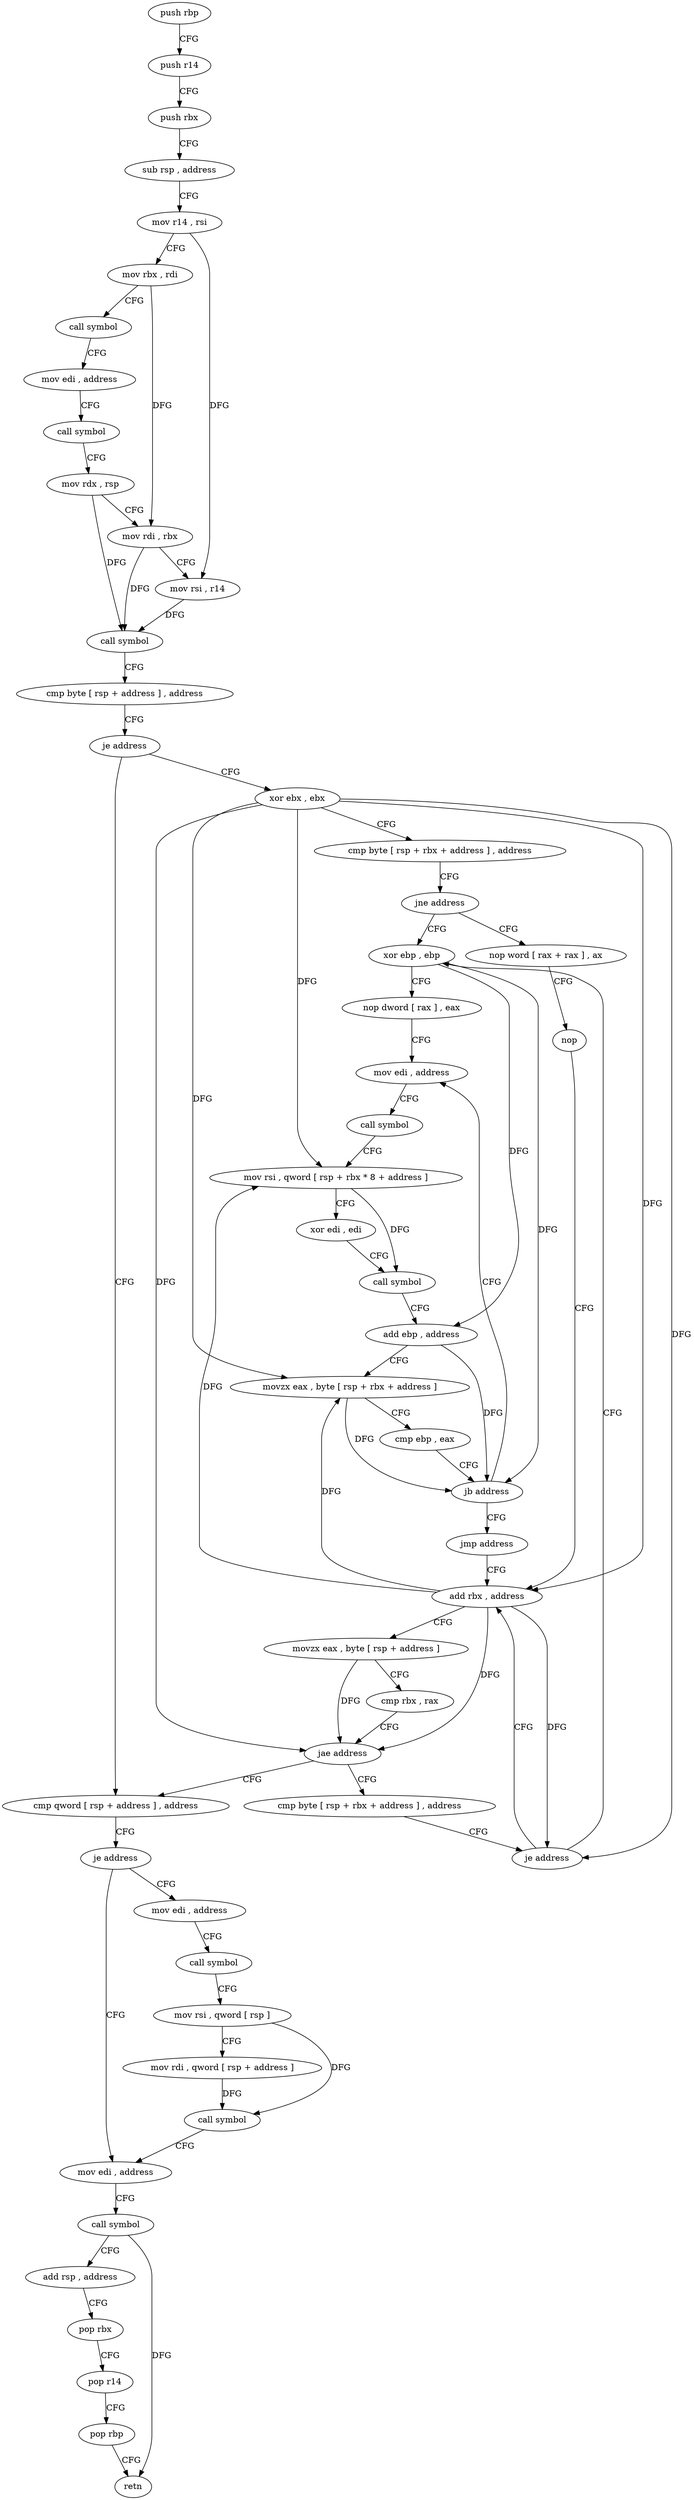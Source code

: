 digraph "func" {
"4204880" [label = "push rbp" ]
"4204881" [label = "push r14" ]
"4204883" [label = "push rbx" ]
"4204884" [label = "sub rsp , address" ]
"4204891" [label = "mov r14 , rsi" ]
"4204894" [label = "mov rbx , rdi" ]
"4204897" [label = "call symbol" ]
"4204902" [label = "mov edi , address" ]
"4204907" [label = "call symbol" ]
"4204912" [label = "mov rdx , rsp" ]
"4204915" [label = "mov rdi , rbx" ]
"4204918" [label = "mov rsi , r14" ]
"4204921" [label = "call symbol" ]
"4204926" [label = "cmp byte [ rsp + address ] , address" ]
"4204934" [label = "je address" ]
"4205031" [label = "cmp qword [ rsp + address ] , address" ]
"4204936" [label = "xor ebx , ebx" ]
"4205037" [label = "je address" ]
"4205063" [label = "mov edi , address" ]
"4205039" [label = "mov edi , address" ]
"4204938" [label = "cmp byte [ rsp + rbx + address ] , address" ]
"4204946" [label = "jne address" ]
"4204987" [label = "xor ebp , ebp" ]
"4204948" [label = "nop word [ rax + rax ] , ax" ]
"4205068" [label = "call symbol" ]
"4205073" [label = "add rsp , address" ]
"4205080" [label = "pop rbx" ]
"4205081" [label = "pop r14" ]
"4205083" [label = "pop rbp" ]
"4205084" [label = "retn" ]
"4205044" [label = "call symbol" ]
"4205049" [label = "mov rsi , qword [ rsp ]" ]
"4205053" [label = "mov rdi , qword [ rsp + address ]" ]
"4205058" [label = "call symbol" ]
"4204989" [label = "nop dword [ rax ] , eax" ]
"4204992" [label = "mov edi , address" ]
"4204958" [label = "nop" ]
"4204960" [label = "add rbx , address" ]
"4204997" [label = "call symbol" ]
"4205002" [label = "mov rsi , qword [ rsp + rbx * 8 + address ]" ]
"4205007" [label = "xor edi , edi" ]
"4205009" [label = "call symbol" ]
"4205014" [label = "add ebp , address" ]
"4205017" [label = "movzx eax , byte [ rsp + rbx + address ]" ]
"4205025" [label = "cmp ebp , eax" ]
"4205027" [label = "jb address" ]
"4205029" [label = "jmp address" ]
"4204977" [label = "cmp byte [ rsp + rbx + address ] , address" ]
"4204985" [label = "je address" ]
"4204964" [label = "movzx eax , byte [ rsp + address ]" ]
"4204972" [label = "cmp rbx , rax" ]
"4204975" [label = "jae address" ]
"4204880" -> "4204881" [ label = "CFG" ]
"4204881" -> "4204883" [ label = "CFG" ]
"4204883" -> "4204884" [ label = "CFG" ]
"4204884" -> "4204891" [ label = "CFG" ]
"4204891" -> "4204894" [ label = "CFG" ]
"4204891" -> "4204918" [ label = "DFG" ]
"4204894" -> "4204897" [ label = "CFG" ]
"4204894" -> "4204915" [ label = "DFG" ]
"4204897" -> "4204902" [ label = "CFG" ]
"4204902" -> "4204907" [ label = "CFG" ]
"4204907" -> "4204912" [ label = "CFG" ]
"4204912" -> "4204915" [ label = "CFG" ]
"4204912" -> "4204921" [ label = "DFG" ]
"4204915" -> "4204918" [ label = "CFG" ]
"4204915" -> "4204921" [ label = "DFG" ]
"4204918" -> "4204921" [ label = "DFG" ]
"4204921" -> "4204926" [ label = "CFG" ]
"4204926" -> "4204934" [ label = "CFG" ]
"4204934" -> "4205031" [ label = "CFG" ]
"4204934" -> "4204936" [ label = "CFG" ]
"4205031" -> "4205037" [ label = "CFG" ]
"4204936" -> "4204938" [ label = "CFG" ]
"4204936" -> "4205002" [ label = "DFG" ]
"4204936" -> "4205017" [ label = "DFG" ]
"4204936" -> "4204960" [ label = "DFG" ]
"4204936" -> "4204975" [ label = "DFG" ]
"4204936" -> "4204985" [ label = "DFG" ]
"4205037" -> "4205063" [ label = "CFG" ]
"4205037" -> "4205039" [ label = "CFG" ]
"4205063" -> "4205068" [ label = "CFG" ]
"4205039" -> "4205044" [ label = "CFG" ]
"4204938" -> "4204946" [ label = "CFG" ]
"4204946" -> "4204987" [ label = "CFG" ]
"4204946" -> "4204948" [ label = "CFG" ]
"4204987" -> "4204989" [ label = "CFG" ]
"4204987" -> "4205014" [ label = "DFG" ]
"4204987" -> "4205027" [ label = "DFG" ]
"4204948" -> "4204958" [ label = "CFG" ]
"4205068" -> "4205073" [ label = "CFG" ]
"4205068" -> "4205084" [ label = "DFG" ]
"4205073" -> "4205080" [ label = "CFG" ]
"4205080" -> "4205081" [ label = "CFG" ]
"4205081" -> "4205083" [ label = "CFG" ]
"4205083" -> "4205084" [ label = "CFG" ]
"4205044" -> "4205049" [ label = "CFG" ]
"4205049" -> "4205053" [ label = "CFG" ]
"4205049" -> "4205058" [ label = "DFG" ]
"4205053" -> "4205058" [ label = "DFG" ]
"4205058" -> "4205063" [ label = "CFG" ]
"4204989" -> "4204992" [ label = "CFG" ]
"4204992" -> "4204997" [ label = "CFG" ]
"4204958" -> "4204960" [ label = "CFG" ]
"4204960" -> "4204964" [ label = "CFG" ]
"4204960" -> "4205002" [ label = "DFG" ]
"4204960" -> "4205017" [ label = "DFG" ]
"4204960" -> "4204975" [ label = "DFG" ]
"4204960" -> "4204985" [ label = "DFG" ]
"4204997" -> "4205002" [ label = "CFG" ]
"4205002" -> "4205007" [ label = "CFG" ]
"4205002" -> "4205009" [ label = "DFG" ]
"4205007" -> "4205009" [ label = "CFG" ]
"4205009" -> "4205014" [ label = "CFG" ]
"4205014" -> "4205017" [ label = "CFG" ]
"4205014" -> "4205027" [ label = "DFG" ]
"4205017" -> "4205025" [ label = "CFG" ]
"4205017" -> "4205027" [ label = "DFG" ]
"4205025" -> "4205027" [ label = "CFG" ]
"4205027" -> "4204992" [ label = "CFG" ]
"4205027" -> "4205029" [ label = "CFG" ]
"4205029" -> "4204960" [ label = "CFG" ]
"4204977" -> "4204985" [ label = "CFG" ]
"4204985" -> "4204960" [ label = "CFG" ]
"4204985" -> "4204987" [ label = "CFG" ]
"4204964" -> "4204972" [ label = "CFG" ]
"4204964" -> "4204975" [ label = "DFG" ]
"4204972" -> "4204975" [ label = "CFG" ]
"4204975" -> "4205031" [ label = "CFG" ]
"4204975" -> "4204977" [ label = "CFG" ]
}
